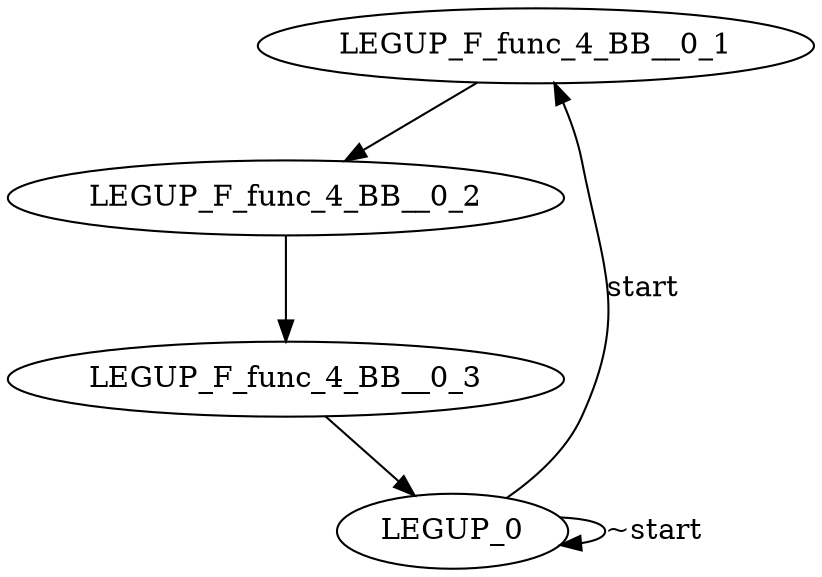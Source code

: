digraph {
Node0x3bce2d0[label="LEGUP_F_func_4_BB__0_1"];
Node0x3b993e0[label="LEGUP_0"];
Node0x3b993e0 -> Node0x3bce2d0[label="start"];
Node0x3b993e0 -> Node0x3b993e0[label="~start"];
Node0x3bce3e0[label="LEGUP_F_func_4_BB__0_2"];
Node0x3bce2d0 -> Node0x3bce3e0;
Node0x3bce4f0[label="LEGUP_F_func_4_BB__0_3"];
Node0x3bce3e0 -> Node0x3bce4f0;
Node0x3bce4f0 -> Node0x3b993e0;
}
